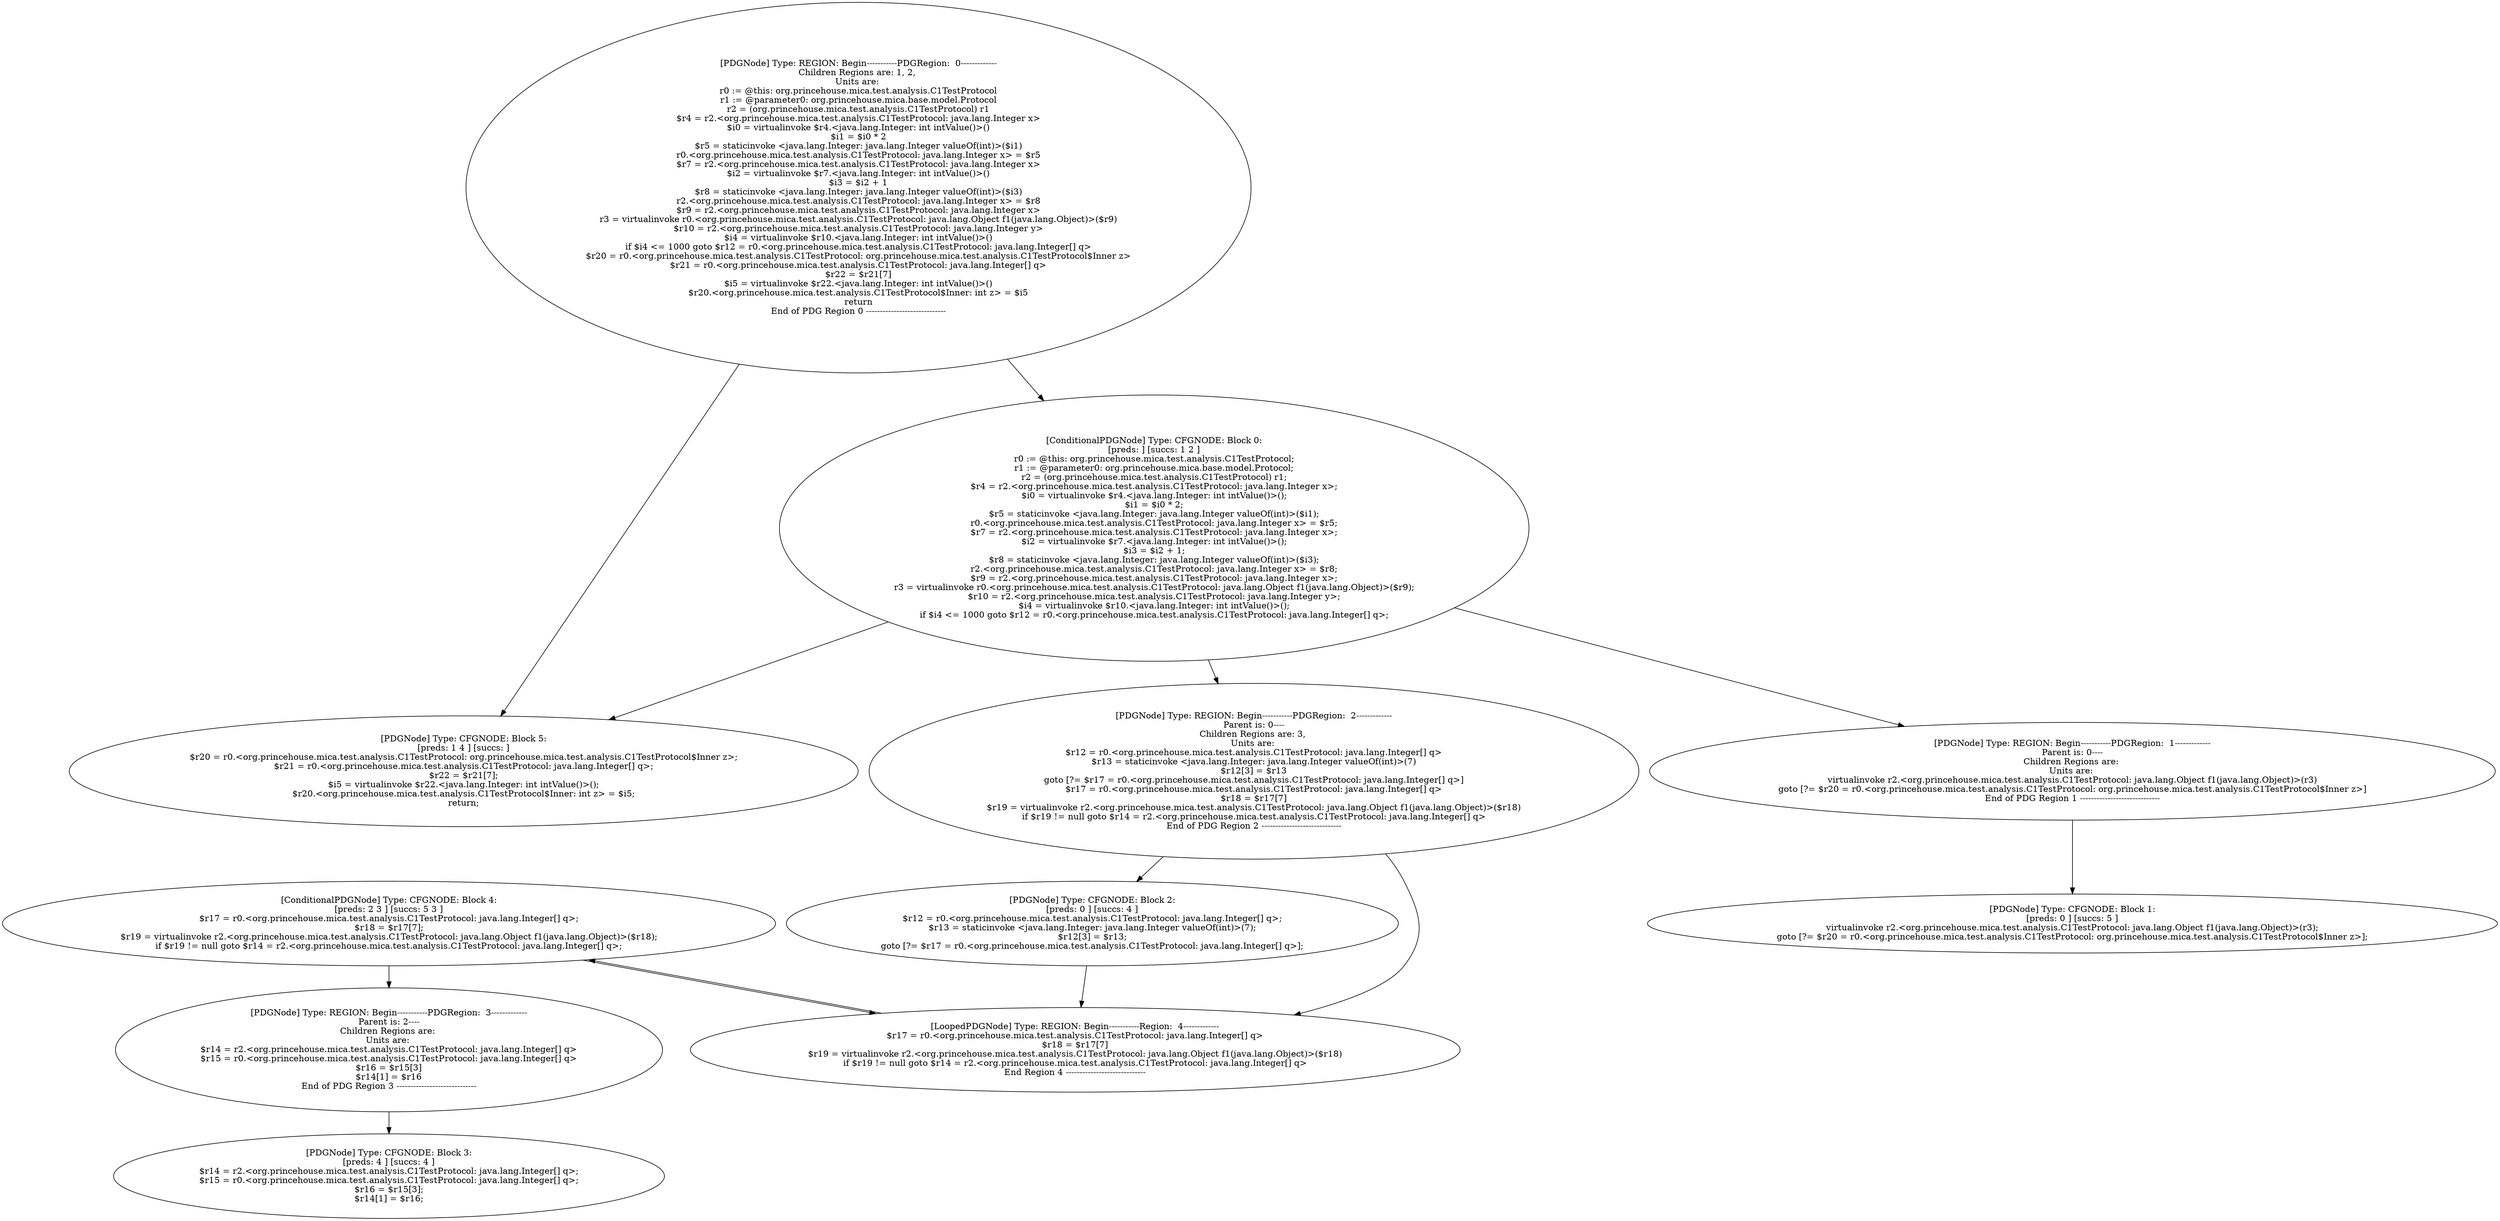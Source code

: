 digraph G {
  382113788 [label = "[PDGNode] Type: REGION: Begin-----------PDGRegion:  3-------------\nParent is: 2----\nChildren Regions are: \nUnits are: \n$r14 = r2.<org.princehouse.mica.test.analysis.C1TestProtocol: java.lang.Integer[] q>\n$r15 = r0.<org.princehouse.mica.test.analysis.C1TestProtocol: java.lang.Integer[] q>\n$r16 = $r15[3]\n$r14[1] = $r16\nEnd of PDG Region 3 -----------------------------\n"];
  1818348371 [label = "[PDGNode] Type: CFGNODE: Block 1:\n[preds: 0 ] [succs: 5 ]\nvirtualinvoke r2.<org.princehouse.mica.test.analysis.C1TestProtocol: java.lang.Object f1(java.lang.Object)>(r3);\ngoto [?= $r20 = r0.<org.princehouse.mica.test.analysis.C1TestProtocol: org.princehouse.mica.test.analysis.C1TestProtocol$Inner z>];\n"];
  391778585 [label = "[PDGNode] Type: CFGNODE: Block 2:\n[preds: 0 ] [succs: 4 ]\n$r12 = r0.<org.princehouse.mica.test.analysis.C1TestProtocol: java.lang.Integer[] q>;\n$r13 = staticinvoke <java.lang.Integer: java.lang.Integer valueOf(int)>(7);\n$r12[3] = $r13;\ngoto [?= $r17 = r0.<org.princehouse.mica.test.analysis.C1TestProtocol: java.lang.Integer[] q>];\n"];
  1384955206 [label = "[PDGNode] Type: REGION: Begin-----------PDGRegion:  0-------------\nChildren Regions are: 1, 2, \nUnits are: \nr0 := @this: org.princehouse.mica.test.analysis.C1TestProtocol\nr1 := @parameter0: org.princehouse.mica.base.model.Protocol\nr2 = (org.princehouse.mica.test.analysis.C1TestProtocol) r1\n$r4 = r2.<org.princehouse.mica.test.analysis.C1TestProtocol: java.lang.Integer x>\n$i0 = virtualinvoke $r4.<java.lang.Integer: int intValue()>()\n$i1 = $i0 * 2\n$r5 = staticinvoke <java.lang.Integer: java.lang.Integer valueOf(int)>($i1)\nr0.<org.princehouse.mica.test.analysis.C1TestProtocol: java.lang.Integer x> = $r5\n$r7 = r2.<org.princehouse.mica.test.analysis.C1TestProtocol: java.lang.Integer x>\n$i2 = virtualinvoke $r7.<java.lang.Integer: int intValue()>()\n$i3 = $i2 + 1\n$r8 = staticinvoke <java.lang.Integer: java.lang.Integer valueOf(int)>($i3)\nr2.<org.princehouse.mica.test.analysis.C1TestProtocol: java.lang.Integer x> = $r8\n$r9 = r2.<org.princehouse.mica.test.analysis.C1TestProtocol: java.lang.Integer x>\nr3 = virtualinvoke r0.<org.princehouse.mica.test.analysis.C1TestProtocol: java.lang.Object f1(java.lang.Object)>($r9)\n$r10 = r2.<org.princehouse.mica.test.analysis.C1TestProtocol: java.lang.Integer y>\n$i4 = virtualinvoke $r10.<java.lang.Integer: int intValue()>()\nif $i4 <= 1000 goto $r12 = r0.<org.princehouse.mica.test.analysis.C1TestProtocol: java.lang.Integer[] q>\n$r20 = r0.<org.princehouse.mica.test.analysis.C1TestProtocol: org.princehouse.mica.test.analysis.C1TestProtocol$Inner z>\n$r21 = r0.<org.princehouse.mica.test.analysis.C1TestProtocol: java.lang.Integer[] q>\n$r22 = $r21[7]\n$i5 = virtualinvoke $r22.<java.lang.Integer: int intValue()>()\n$r20.<org.princehouse.mica.test.analysis.C1TestProtocol$Inner: int z> = $i5\nreturn\nEnd of PDG Region 0 -----------------------------\n"];
  -202541077 [label = "[PDGNode] Type: CFGNODE: Block 5:\n[preds: 1 4 ] [succs: ]\n$r20 = r0.<org.princehouse.mica.test.analysis.C1TestProtocol: org.princehouse.mica.test.analysis.C1TestProtocol$Inner z>;\n$r21 = r0.<org.princehouse.mica.test.analysis.C1TestProtocol: java.lang.Integer[] q>;\n$r22 = $r21[7];\n$i5 = virtualinvoke $r22.<java.lang.Integer: int intValue()>();\n$r20.<org.princehouse.mica.test.analysis.C1TestProtocol$Inner: int z> = $i5;\nreturn;\n"];
  1852424269 [label = "[ConditionalPDGNode] Type: CFGNODE: Block 0:\n[preds: ] [succs: 1 2 ]\nr0 := @this: org.princehouse.mica.test.analysis.C1TestProtocol;\nr1 := @parameter0: org.princehouse.mica.base.model.Protocol;\nr2 = (org.princehouse.mica.test.analysis.C1TestProtocol) r1;\n$r4 = r2.<org.princehouse.mica.test.analysis.C1TestProtocol: java.lang.Integer x>;\n$i0 = virtualinvoke $r4.<java.lang.Integer: int intValue()>();\n$i1 = $i0 * 2;\n$r5 = staticinvoke <java.lang.Integer: java.lang.Integer valueOf(int)>($i1);\nr0.<org.princehouse.mica.test.analysis.C1TestProtocol: java.lang.Integer x> = $r5;\n$r7 = r2.<org.princehouse.mica.test.analysis.C1TestProtocol: java.lang.Integer x>;\n$i2 = virtualinvoke $r7.<java.lang.Integer: int intValue()>();\n$i3 = $i2 + 1;\n$r8 = staticinvoke <java.lang.Integer: java.lang.Integer valueOf(int)>($i3);\nr2.<org.princehouse.mica.test.analysis.C1TestProtocol: java.lang.Integer x> = $r8;\n$r9 = r2.<org.princehouse.mica.test.analysis.C1TestProtocol: java.lang.Integer x>;\nr3 = virtualinvoke r0.<org.princehouse.mica.test.analysis.C1TestProtocol: java.lang.Object f1(java.lang.Object)>($r9);\n$r10 = r2.<org.princehouse.mica.test.analysis.C1TestProtocol: java.lang.Integer y>;\n$i4 = virtualinvoke $r10.<java.lang.Integer: int intValue()>();\nif $i4 <= 1000 goto $r12 = r0.<org.princehouse.mica.test.analysis.C1TestProtocol: java.lang.Integer[] q>;\n"];
  217660084 [label = "[PDGNode] Type: CFGNODE: Block 3:\n[preds: 4 ] [succs: 4 ]\n$r14 = r2.<org.princehouse.mica.test.analysis.C1TestProtocol: java.lang.Integer[] q>;\n$r15 = r0.<org.princehouse.mica.test.analysis.C1TestProtocol: java.lang.Integer[] q>;\n$r16 = $r15[3];\n$r14[1] = $r16;\n"];
  -734361858 [label = "[ConditionalPDGNode] Type: CFGNODE: Block 4:\n[preds: 2 3 ] [succs: 5 3 ]\n$r17 = r0.<org.princehouse.mica.test.analysis.C1TestProtocol: java.lang.Integer[] q>;\n$r18 = $r17[7];\n$r19 = virtualinvoke r2.<org.princehouse.mica.test.analysis.C1TestProtocol: java.lang.Object f1(java.lang.Object)>($r18);\nif $r19 != null goto $r14 = r2.<org.princehouse.mica.test.analysis.C1TestProtocol: java.lang.Integer[] q>;\n"];
  1445110435 [label = "[PDGNode] Type: REGION: Begin-----------PDGRegion:  2-------------\nParent is: 0----\nChildren Regions are: 3, \nUnits are: \n$r12 = r0.<org.princehouse.mica.test.analysis.C1TestProtocol: java.lang.Integer[] q>\n$r13 = staticinvoke <java.lang.Integer: java.lang.Integer valueOf(int)>(7)\n$r12[3] = $r13\ngoto [?= $r17 = r0.<org.princehouse.mica.test.analysis.C1TestProtocol: java.lang.Integer[] q>]\n$r17 = r0.<org.princehouse.mica.test.analysis.C1TestProtocol: java.lang.Integer[] q>\n$r18 = $r17[7]\n$r19 = virtualinvoke r2.<org.princehouse.mica.test.analysis.C1TestProtocol: java.lang.Object f1(java.lang.Object)>($r18)\nif $r19 != null goto $r14 = r2.<org.princehouse.mica.test.analysis.C1TestProtocol: java.lang.Integer[] q>\nEnd of PDG Region 2 -----------------------------\n"];
  -141927004 [label = "[PDGNode] Type: REGION: Begin-----------PDGRegion:  1-------------\nParent is: 0----\nChildren Regions are: \nUnits are: \nvirtualinvoke r2.<org.princehouse.mica.test.analysis.C1TestProtocol: java.lang.Object f1(java.lang.Object)>(r3)\ngoto [?= $r20 = r0.<org.princehouse.mica.test.analysis.C1TestProtocol: org.princehouse.mica.test.analysis.C1TestProtocol$Inner z>]\nEnd of PDG Region 1 -----------------------------\n"];
  -342588151 [label = "[LoopedPDGNode] Type: REGION: Begin-----------Region:  4-------------\n$r17 = r0.<org.princehouse.mica.test.analysis.C1TestProtocol: java.lang.Integer[] q>\n$r18 = $r17[7]\n$r19 = virtualinvoke r2.<org.princehouse.mica.test.analysis.C1TestProtocol: java.lang.Object f1(java.lang.Object)>($r18)\nif $r19 != null goto $r14 = r2.<org.princehouse.mica.test.analysis.C1TestProtocol: java.lang.Integer[] q>\nEnd Region 4 -----------------------------\n"];
  382113788 -> 217660084;
  391778585 -> -342588151;
  1384955206 -> 1852424269;
  1384955206 -> -202541077;
  1852424269 -> -141927004;
  1852424269 -> 1445110435;
  1852424269 -> -202541077;
  -734361858 -> 382113788;
  -734361858 -> -342588151;
  1445110435 -> 391778585;
  1445110435 -> -342588151;
  -141927004 -> 1818348371;
  -342588151 -> -734361858;
}
